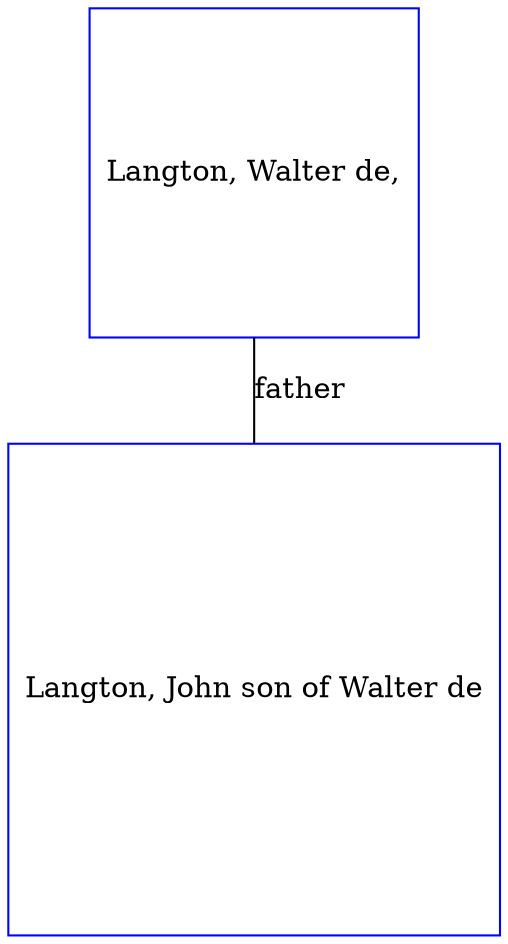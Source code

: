digraph D {
    edge [dir=none];    node [shape=box];    "009612"   [label="Langton, John son of Walter de", shape=box, regular=1, color="blue"] ;
"009613"   [label="Langton, Walter de,", shape=box, regular=1, color="blue"] ;
009613->009612 [label="father",arrowsize=0.0]; 
}